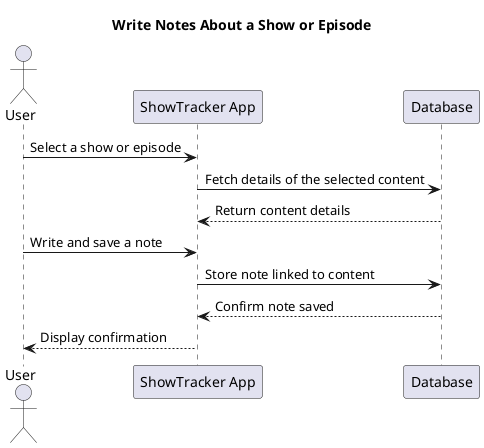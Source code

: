 @startuml
title Write Notes About a Show or Episode

actor User
participant "ShowTracker App" as App
participant "Database" as DB

User -> App: Select a show or episode
App -> DB: Fetch details of the selected content
DB --> App: Return content details
User -> App: Write and save a note
App -> DB: Store note linked to content
DB --> App: Confirm note saved
App --> User: Display confirmation
@enduml